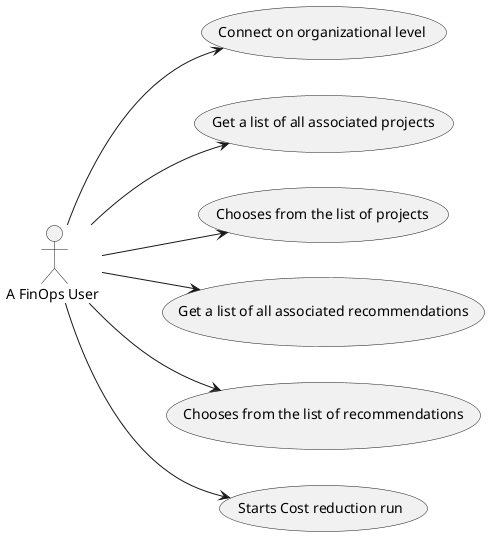 @startuml usecase

left to right direction
actor "A FinOps User " as User

useCase "Connect on organizational level" as uc1
useCase "Get a list of all associated projects" as uc2
useCase "Chooses from the list of projects" as uc3
useCase "Get a list of all associated recommendations" as uc4
useCase "Chooses from the list of recommendations" as uc5
useCase "Starts Cost reduction run" as uc6


User --> uc1
User --> uc2
User --> uc3
User --> uc4
User --> uc5
User --> uc6



@enduml
